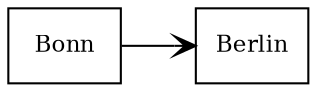 digraph GRAPH_0 {

  // Generated by Graph::Easy 0.38 at Sat Dec 31 16:13:04 2005

  edge [ arrowhead=open ];
  graph [ rankdir=LR ];
  node [
    fontsize=11,
    fillcolor=white,
    style=filled,
    shape=box ];

  Berlin [ URL="/wiki/index.php/Berlin" ]
  Bonn [ URL="/wiki/index.php/Bonn" ]

  Bonn -> Berlin

}
